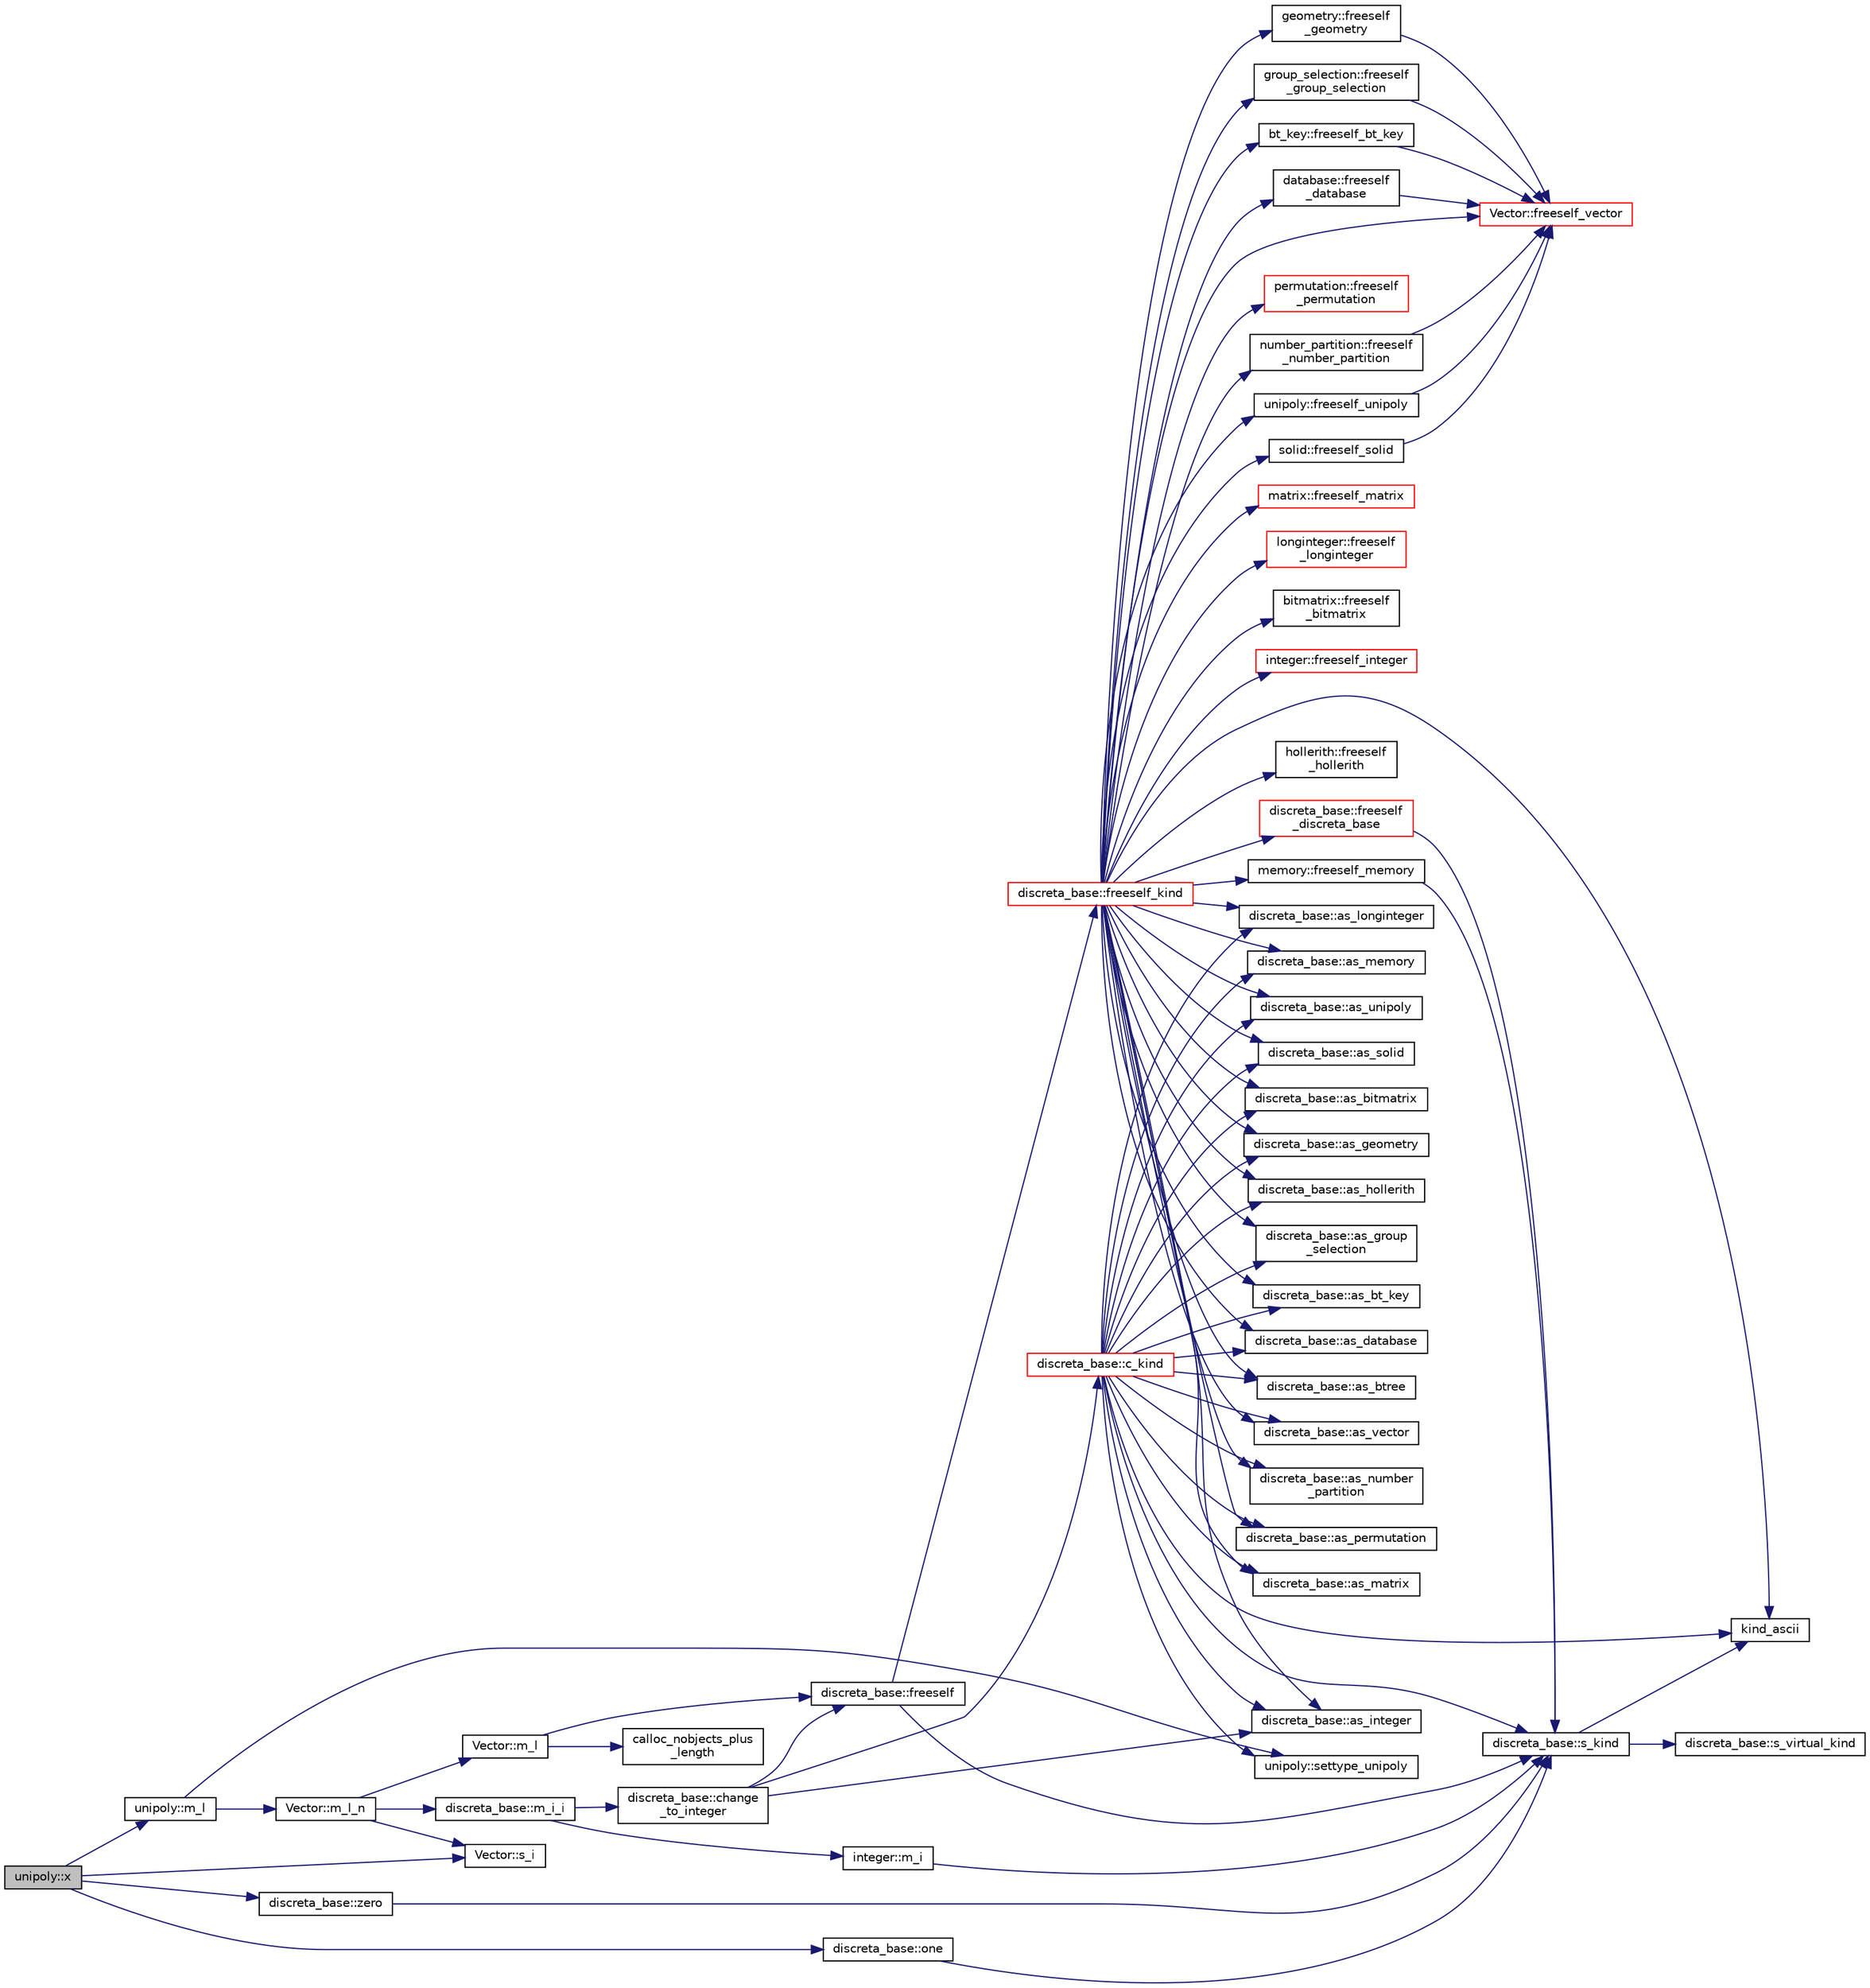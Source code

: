 digraph "unipoly::x"
{
  edge [fontname="Helvetica",fontsize="10",labelfontname="Helvetica",labelfontsize="10"];
  node [fontname="Helvetica",fontsize="10",shape=record];
  rankdir="LR";
  Node2682 [label="unipoly::x",height=0.2,width=0.4,color="black", fillcolor="grey75", style="filled", fontcolor="black"];
  Node2682 -> Node2683 [color="midnightblue",fontsize="10",style="solid",fontname="Helvetica"];
  Node2683 [label="unipoly::m_l",height=0.2,width=0.4,color="black", fillcolor="white", style="filled",URL="$d1/d89/classunipoly.html#a776ccf5b98954c5212b684944ab5d725"];
  Node2683 -> Node2684 [color="midnightblue",fontsize="10",style="solid",fontname="Helvetica"];
  Node2684 [label="Vector::m_l_n",height=0.2,width=0.4,color="black", fillcolor="white", style="filled",URL="$d5/db2/class_vector.html#a5c7c126e6266ecdc832c5ce5bc1cca2f"];
  Node2684 -> Node2685 [color="midnightblue",fontsize="10",style="solid",fontname="Helvetica"];
  Node2685 [label="Vector::m_l",height=0.2,width=0.4,color="black", fillcolor="white", style="filled",URL="$d5/db2/class_vector.html#a00f5520c2a6b4f5282a1a8bcf8ea74eb"];
  Node2685 -> Node2686 [color="midnightblue",fontsize="10",style="solid",fontname="Helvetica"];
  Node2686 [label="discreta_base::freeself",height=0.2,width=0.4,color="black", fillcolor="white", style="filled",URL="$d7/d71/classdiscreta__base.html#a9a3c9501a562293b5667c11b9174d6e5"];
  Node2686 -> Node2687 [color="midnightblue",fontsize="10",style="solid",fontname="Helvetica"];
  Node2687 [label="discreta_base::freeself_kind",height=0.2,width=0.4,color="red", fillcolor="white", style="filled",URL="$d7/d71/classdiscreta__base.html#a63a23ada2165b3838fab719ed458cec8"];
  Node2687 -> Node2688 [color="midnightblue",fontsize="10",style="solid",fontname="Helvetica"];
  Node2688 [label="discreta_base::freeself\l_discreta_base",height=0.2,width=0.4,color="red", fillcolor="white", style="filled",URL="$d7/d71/classdiscreta__base.html#a8b1ec2cee4566034441e066dc2c027db"];
  Node2688 -> Node2689 [color="midnightblue",fontsize="10",style="solid",fontname="Helvetica"];
  Node2689 [label="discreta_base::s_kind",height=0.2,width=0.4,color="black", fillcolor="white", style="filled",URL="$d7/d71/classdiscreta__base.html#a8a830025c74adbbc3362418a7c2ba157"];
  Node2689 -> Node2690 [color="midnightblue",fontsize="10",style="solid",fontname="Helvetica"];
  Node2690 [label="discreta_base::s_virtual_kind",height=0.2,width=0.4,color="black", fillcolor="white", style="filled",URL="$d7/d71/classdiscreta__base.html#a52778a6d6943a468be083d0785d418fb"];
  Node2689 -> Node2691 [color="midnightblue",fontsize="10",style="solid",fontname="Helvetica"];
  Node2691 [label="kind_ascii",height=0.2,width=0.4,color="black", fillcolor="white", style="filled",URL="$d9/d60/discreta_8h.html#ad0ce825a9f29bc6cec27e1b64cfe27bf"];
  Node2687 -> Node2695 [color="midnightblue",fontsize="10",style="solid",fontname="Helvetica"];
  Node2695 [label="discreta_base::as_integer",height=0.2,width=0.4,color="black", fillcolor="white", style="filled",URL="$d7/d71/classdiscreta__base.html#a00d7691eaf874fd283d942692fe8dd26"];
  Node2687 -> Node2696 [color="midnightblue",fontsize="10",style="solid",fontname="Helvetica"];
  Node2696 [label="integer::freeself_integer",height=0.2,width=0.4,color="red", fillcolor="white", style="filled",URL="$d0/de5/classinteger.html#a02eb557612c9db1820dd75a77151edc0"];
  Node2687 -> Node2697 [color="midnightblue",fontsize="10",style="solid",fontname="Helvetica"];
  Node2697 [label="discreta_base::as_vector",height=0.2,width=0.4,color="black", fillcolor="white", style="filled",URL="$d7/d71/classdiscreta__base.html#a7bdd6cae39c380b128ee9e17e42cf020"];
  Node2687 -> Node2698 [color="midnightblue",fontsize="10",style="solid",fontname="Helvetica"];
  Node2698 [label="Vector::freeself_vector",height=0.2,width=0.4,color="red", fillcolor="white", style="filled",URL="$d5/db2/class_vector.html#ad55c58937ca8fb342247a2c0fb572d20"];
  Node2687 -> Node2700 [color="midnightblue",fontsize="10",style="solid",fontname="Helvetica"];
  Node2700 [label="discreta_base::as_number\l_partition",height=0.2,width=0.4,color="black", fillcolor="white", style="filled",URL="$d7/d71/classdiscreta__base.html#a307aa09de0e925d46697707968ffab00"];
  Node2687 -> Node2701 [color="midnightblue",fontsize="10",style="solid",fontname="Helvetica"];
  Node2701 [label="number_partition::freeself\l_number_partition",height=0.2,width=0.4,color="black", fillcolor="white", style="filled",URL="$df/d50/classnumber__partition.html#aa74111c1c8cd218b654e7b7c1ca42eb5"];
  Node2701 -> Node2698 [color="midnightblue",fontsize="10",style="solid",fontname="Helvetica"];
  Node2687 -> Node2702 [color="midnightblue",fontsize="10",style="solid",fontname="Helvetica"];
  Node2702 [label="discreta_base::as_permutation",height=0.2,width=0.4,color="black", fillcolor="white", style="filled",URL="$d7/d71/classdiscreta__base.html#aa4e72f36a82984239b12ae831e131098"];
  Node2687 -> Node2703 [color="midnightblue",fontsize="10",style="solid",fontname="Helvetica"];
  Node2703 [label="permutation::freeself\l_permutation",height=0.2,width=0.4,color="red", fillcolor="white", style="filled",URL="$d0/d08/classpermutation.html#a1f86343fa765d71c976d79e5ce372c12"];
  Node2687 -> Node2704 [color="midnightblue",fontsize="10",style="solid",fontname="Helvetica"];
  Node2704 [label="discreta_base::as_matrix",height=0.2,width=0.4,color="black", fillcolor="white", style="filled",URL="$d7/d71/classdiscreta__base.html#ae4d7f56d917a4707b838fbffde6467ff"];
  Node2687 -> Node2705 [color="midnightblue",fontsize="10",style="solid",fontname="Helvetica"];
  Node2705 [label="matrix::freeself_matrix",height=0.2,width=0.4,color="red", fillcolor="white", style="filled",URL="$d1/d8d/classmatrix.html#ab47d61820499f35c15bf82fb6a3b9bd1"];
  Node2687 -> Node2707 [color="midnightblue",fontsize="10",style="solid",fontname="Helvetica"];
  Node2707 [label="discreta_base::as_longinteger",height=0.2,width=0.4,color="black", fillcolor="white", style="filled",URL="$d7/d71/classdiscreta__base.html#a20a094639eb711b10c8694c51937f7cd"];
  Node2687 -> Node2708 [color="midnightblue",fontsize="10",style="solid",fontname="Helvetica"];
  Node2708 [label="longinteger::freeself\l_longinteger",height=0.2,width=0.4,color="red", fillcolor="white", style="filled",URL="$d3/d71/classlonginteger.html#a82006f4b7c6bf897de0387497e16c219"];
  Node2687 -> Node2710 [color="midnightblue",fontsize="10",style="solid",fontname="Helvetica"];
  Node2710 [label="discreta_base::as_memory",height=0.2,width=0.4,color="black", fillcolor="white", style="filled",URL="$d7/d71/classdiscreta__base.html#ad94b2d7dce0cd4fa22db57f6e79c4bd2"];
  Node2687 -> Node2711 [color="midnightblue",fontsize="10",style="solid",fontname="Helvetica"];
  Node2711 [label="memory::freeself_memory",height=0.2,width=0.4,color="black", fillcolor="white", style="filled",URL="$d8/d99/classmemory.html#a19366f9105d79a0e818cc19255d7ef4f"];
  Node2711 -> Node2689 [color="midnightblue",fontsize="10",style="solid",fontname="Helvetica"];
  Node2687 -> Node2712 [color="midnightblue",fontsize="10",style="solid",fontname="Helvetica"];
  Node2712 [label="discreta_base::as_unipoly",height=0.2,width=0.4,color="black", fillcolor="white", style="filled",URL="$d7/d71/classdiscreta__base.html#ad50d8027f039fe5c2478cddb243adc9d"];
  Node2687 -> Node2713 [color="midnightblue",fontsize="10",style="solid",fontname="Helvetica"];
  Node2713 [label="unipoly::freeself_unipoly",height=0.2,width=0.4,color="black", fillcolor="white", style="filled",URL="$d1/d89/classunipoly.html#aad315db6c6adb555a0c63877aab7d27e"];
  Node2713 -> Node2698 [color="midnightblue",fontsize="10",style="solid",fontname="Helvetica"];
  Node2687 -> Node2714 [color="midnightblue",fontsize="10",style="solid",fontname="Helvetica"];
  Node2714 [label="discreta_base::as_solid",height=0.2,width=0.4,color="black", fillcolor="white", style="filled",URL="$d7/d71/classdiscreta__base.html#a1fc5f2b85ec97ab0a69dd64903c970a5"];
  Node2687 -> Node2715 [color="midnightblue",fontsize="10",style="solid",fontname="Helvetica"];
  Node2715 [label="solid::freeself_solid",height=0.2,width=0.4,color="black", fillcolor="white", style="filled",URL="$d8/def/classsolid.html#a84c2f0abd7b24b1cf2ccefa9c99567fe"];
  Node2715 -> Node2698 [color="midnightblue",fontsize="10",style="solid",fontname="Helvetica"];
  Node2687 -> Node2716 [color="midnightblue",fontsize="10",style="solid",fontname="Helvetica"];
  Node2716 [label="discreta_base::as_bitmatrix",height=0.2,width=0.4,color="black", fillcolor="white", style="filled",URL="$d7/d71/classdiscreta__base.html#a071ad54ea8ef6c9d1d15f532e5a76df6"];
  Node2687 -> Node2717 [color="midnightblue",fontsize="10",style="solid",fontname="Helvetica"];
  Node2717 [label="bitmatrix::freeself\l_bitmatrix",height=0.2,width=0.4,color="black", fillcolor="white", style="filled",URL="$de/dc8/classbitmatrix.html#a4b84eed56a244df63819eae6b7ba1eff"];
  Node2687 -> Node2718 [color="midnightblue",fontsize="10",style="solid",fontname="Helvetica"];
  Node2718 [label="discreta_base::as_geometry",height=0.2,width=0.4,color="black", fillcolor="white", style="filled",URL="$d7/d71/classdiscreta__base.html#a38fc7b4cdd830703e9d87354b79bc5c8"];
  Node2687 -> Node2719 [color="midnightblue",fontsize="10",style="solid",fontname="Helvetica"];
  Node2719 [label="geometry::freeself\l_geometry",height=0.2,width=0.4,color="black", fillcolor="white", style="filled",URL="$da/d44/classgeometry.html#a504b1b52d24b4ae00d9fd0b7838b57e6"];
  Node2719 -> Node2698 [color="midnightblue",fontsize="10",style="solid",fontname="Helvetica"];
  Node2687 -> Node2720 [color="midnightblue",fontsize="10",style="solid",fontname="Helvetica"];
  Node2720 [label="discreta_base::as_hollerith",height=0.2,width=0.4,color="black", fillcolor="white", style="filled",URL="$d7/d71/classdiscreta__base.html#a3e66f82711f314710107e2f29e589690"];
  Node2687 -> Node2721 [color="midnightblue",fontsize="10",style="solid",fontname="Helvetica"];
  Node2721 [label="hollerith::freeself\l_hollerith",height=0.2,width=0.4,color="black", fillcolor="white", style="filled",URL="$d8/d99/classhollerith.html#a240d1b30780c9e09323d0b3ad5e2d1f7"];
  Node2687 -> Node2722 [color="midnightblue",fontsize="10",style="solid",fontname="Helvetica"];
  Node2722 [label="discreta_base::as_group\l_selection",height=0.2,width=0.4,color="black", fillcolor="white", style="filled",URL="$d7/d71/classdiscreta__base.html#aae1bac4883c567718bef9fb610abbdc8"];
  Node2687 -> Node2723 [color="midnightblue",fontsize="10",style="solid",fontname="Helvetica"];
  Node2723 [label="group_selection::freeself\l_group_selection",height=0.2,width=0.4,color="black", fillcolor="white", style="filled",URL="$d6/db0/classgroup__selection.html#a778b1a466858bf7f90516eeba1795798"];
  Node2723 -> Node2698 [color="midnightblue",fontsize="10",style="solid",fontname="Helvetica"];
  Node2687 -> Node2724 [color="midnightblue",fontsize="10",style="solid",fontname="Helvetica"];
  Node2724 [label="discreta_base::as_bt_key",height=0.2,width=0.4,color="black", fillcolor="white", style="filled",URL="$d7/d71/classdiscreta__base.html#a2734c6e08dca17cf6588bd5064ec1b9f"];
  Node2687 -> Node2725 [color="midnightblue",fontsize="10",style="solid",fontname="Helvetica"];
  Node2725 [label="bt_key::freeself_bt_key",height=0.2,width=0.4,color="black", fillcolor="white", style="filled",URL="$d1/de5/classbt__key.html#aad1f5a9b943d3ae072f1d09a9bb126c6"];
  Node2725 -> Node2698 [color="midnightblue",fontsize="10",style="solid",fontname="Helvetica"];
  Node2687 -> Node2726 [color="midnightblue",fontsize="10",style="solid",fontname="Helvetica"];
  Node2726 [label="discreta_base::as_database",height=0.2,width=0.4,color="black", fillcolor="white", style="filled",URL="$d7/d71/classdiscreta__base.html#ab055d39d58210a2b03ba3d33703b09a9"];
  Node2687 -> Node2727 [color="midnightblue",fontsize="10",style="solid",fontname="Helvetica"];
  Node2727 [label="database::freeself\l_database",height=0.2,width=0.4,color="black", fillcolor="white", style="filled",URL="$db/d72/classdatabase.html#a4dc263211f9b364e4fa733c8cf53e066"];
  Node2727 -> Node2698 [color="midnightblue",fontsize="10",style="solid",fontname="Helvetica"];
  Node2687 -> Node2728 [color="midnightblue",fontsize="10",style="solid",fontname="Helvetica"];
  Node2728 [label="discreta_base::as_btree",height=0.2,width=0.4,color="black", fillcolor="white", style="filled",URL="$d7/d71/classdiscreta__base.html#a78e76674cef2ec113c17989c11288778"];
  Node2687 -> Node2691 [color="midnightblue",fontsize="10",style="solid",fontname="Helvetica"];
  Node2686 -> Node2689 [color="midnightblue",fontsize="10",style="solid",fontname="Helvetica"];
  Node2685 -> Node2734 [color="midnightblue",fontsize="10",style="solid",fontname="Helvetica"];
  Node2734 [label="calloc_nobjects_plus\l_length",height=0.2,width=0.4,color="black", fillcolor="white", style="filled",URL="$d9/d60/discreta_8h.html#a71599d54c8c17dfa065a363f5cdd0aa4"];
  Node2684 -> Node2735 [color="midnightblue",fontsize="10",style="solid",fontname="Helvetica"];
  Node2735 [label="Vector::s_i",height=0.2,width=0.4,color="black", fillcolor="white", style="filled",URL="$d5/db2/class_vector.html#a1c4fe1752523df8119f70dd550244871"];
  Node2684 -> Node2736 [color="midnightblue",fontsize="10",style="solid",fontname="Helvetica"];
  Node2736 [label="discreta_base::m_i_i",height=0.2,width=0.4,color="black", fillcolor="white", style="filled",URL="$d7/d71/classdiscreta__base.html#aa231464a9d4bc233f66608021c9ad997"];
  Node2736 -> Node2737 [color="midnightblue",fontsize="10",style="solid",fontname="Helvetica"];
  Node2737 [label="discreta_base::change\l_to_integer",height=0.2,width=0.4,color="black", fillcolor="white", style="filled",URL="$d7/d71/classdiscreta__base.html#a58a5a5bd8f8e6f2dd7b4483b66dc7bb9"];
  Node2737 -> Node2686 [color="midnightblue",fontsize="10",style="solid",fontname="Helvetica"];
  Node2737 -> Node2738 [color="midnightblue",fontsize="10",style="solid",fontname="Helvetica"];
  Node2738 [label="discreta_base::c_kind",height=0.2,width=0.4,color="red", fillcolor="white", style="filled",URL="$d7/d71/classdiscreta__base.html#adc2ff61589c2d083688e7a43f333cb62"];
  Node2738 -> Node2695 [color="midnightblue",fontsize="10",style="solid",fontname="Helvetica"];
  Node2738 -> Node2697 [color="midnightblue",fontsize="10",style="solid",fontname="Helvetica"];
  Node2738 -> Node2700 [color="midnightblue",fontsize="10",style="solid",fontname="Helvetica"];
  Node2738 -> Node2702 [color="midnightblue",fontsize="10",style="solid",fontname="Helvetica"];
  Node2738 -> Node2704 [color="midnightblue",fontsize="10",style="solid",fontname="Helvetica"];
  Node2738 -> Node2707 [color="midnightblue",fontsize="10",style="solid",fontname="Helvetica"];
  Node2738 -> Node2710 [color="midnightblue",fontsize="10",style="solid",fontname="Helvetica"];
  Node2738 -> Node2712 [color="midnightblue",fontsize="10",style="solid",fontname="Helvetica"];
  Node2738 -> Node2747 [color="midnightblue",fontsize="10",style="solid",fontname="Helvetica"];
  Node2747 [label="unipoly::settype_unipoly",height=0.2,width=0.4,color="black", fillcolor="white", style="filled",URL="$d1/d89/classunipoly.html#a8db854fcc85c5e1150b1f1b1c005c95b"];
  Node2738 -> Node2714 [color="midnightblue",fontsize="10",style="solid",fontname="Helvetica"];
  Node2738 -> Node2716 [color="midnightblue",fontsize="10",style="solid",fontname="Helvetica"];
  Node2738 -> Node2718 [color="midnightblue",fontsize="10",style="solid",fontname="Helvetica"];
  Node2738 -> Node2720 [color="midnightblue",fontsize="10",style="solid",fontname="Helvetica"];
  Node2738 -> Node2722 [color="midnightblue",fontsize="10",style="solid",fontname="Helvetica"];
  Node2738 -> Node2724 [color="midnightblue",fontsize="10",style="solid",fontname="Helvetica"];
  Node2738 -> Node2726 [color="midnightblue",fontsize="10",style="solid",fontname="Helvetica"];
  Node2738 -> Node2728 [color="midnightblue",fontsize="10",style="solid",fontname="Helvetica"];
  Node2738 -> Node2691 [color="midnightblue",fontsize="10",style="solid",fontname="Helvetica"];
  Node2738 -> Node2689 [color="midnightblue",fontsize="10",style="solid",fontname="Helvetica"];
  Node2737 -> Node2695 [color="midnightblue",fontsize="10",style="solid",fontname="Helvetica"];
  Node2736 -> Node2760 [color="midnightblue",fontsize="10",style="solid",fontname="Helvetica"];
  Node2760 [label="integer::m_i",height=0.2,width=0.4,color="black", fillcolor="white", style="filled",URL="$d0/de5/classinteger.html#a869091f0a0f35f5354c8c4a70250e8a9"];
  Node2760 -> Node2689 [color="midnightblue",fontsize="10",style="solid",fontname="Helvetica"];
  Node2683 -> Node2747 [color="midnightblue",fontsize="10",style="solid",fontname="Helvetica"];
  Node2682 -> Node2735 [color="midnightblue",fontsize="10",style="solid",fontname="Helvetica"];
  Node2682 -> Node2761 [color="midnightblue",fontsize="10",style="solid",fontname="Helvetica"];
  Node2761 [label="discreta_base::zero",height=0.2,width=0.4,color="black", fillcolor="white", style="filled",URL="$d7/d71/classdiscreta__base.html#a424aa44bbb6ca48d30ad1087dbd6f210"];
  Node2761 -> Node2689 [color="midnightblue",fontsize="10",style="solid",fontname="Helvetica"];
  Node2682 -> Node2762 [color="midnightblue",fontsize="10",style="solid",fontname="Helvetica"];
  Node2762 [label="discreta_base::one",height=0.2,width=0.4,color="black", fillcolor="white", style="filled",URL="$d7/d71/classdiscreta__base.html#a6f5d6422a0040950415db30e39dafd19"];
  Node2762 -> Node2689 [color="midnightblue",fontsize="10",style="solid",fontname="Helvetica"];
}
